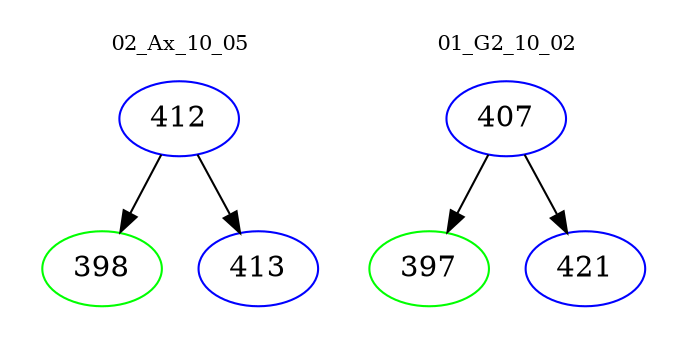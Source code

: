digraph{
subgraph cluster_0 {
color = white
label = "02_Ax_10_05";
fontsize=10;
T0_412 [label="412", color="blue"]
T0_412 -> T0_398 [color="black"]
T0_398 [label="398", color="green"]
T0_412 -> T0_413 [color="black"]
T0_413 [label="413", color="blue"]
}
subgraph cluster_1 {
color = white
label = "01_G2_10_02";
fontsize=10;
T1_407 [label="407", color="blue"]
T1_407 -> T1_397 [color="black"]
T1_397 [label="397", color="green"]
T1_407 -> T1_421 [color="black"]
T1_421 [label="421", color="blue"]
}
}
